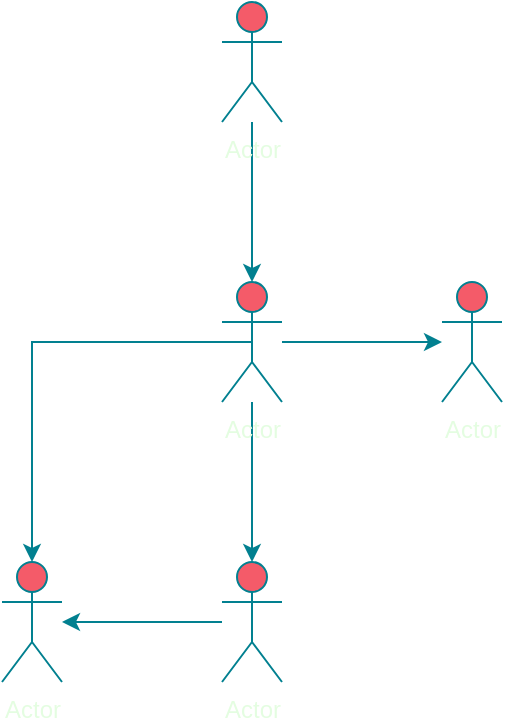 <mxfile version="26.0.5">
  <diagram name="Page-1" id="QWQ9UXCoQ91IYz2-iWc9">
    <mxGraphModel dx="1434" dy="754" grid="1" gridSize="10" guides="1" tooltips="1" connect="1" arrows="1" fold="1" page="1" pageScale="1" pageWidth="850" pageHeight="1100" math="0" shadow="0">
      <root>
        <mxCell id="0" />
        <mxCell id="1" parent="0" />
        <mxCell id="5gEWD4TGvUkW8O1AhhYX-3" value="" style="edgeStyle=orthogonalEdgeStyle;rounded=0;orthogonalLoop=1;jettySize=auto;html=1;labelBackgroundColor=none;strokeColor=#028090;fontColor=default;" edge="1" parent="1" source="5gEWD4TGvUkW8O1AhhYX-1" target="5gEWD4TGvUkW8O1AhhYX-2">
          <mxGeometry relative="1" as="geometry" />
        </mxCell>
        <mxCell id="5gEWD4TGvUkW8O1AhhYX-1" value="Actor" style="shape=umlActor;verticalLabelPosition=bottom;verticalAlign=top;html=1;labelBackgroundColor=none;fillColor=#F45B69;strokeColor=#028090;fontColor=#E4FDE1;" vertex="1" parent="1">
          <mxGeometry x="425" y="200" width="30" height="60" as="geometry" />
        </mxCell>
        <mxCell id="5gEWD4TGvUkW8O1AhhYX-5" value="" style="edgeStyle=orthogonalEdgeStyle;rounded=0;orthogonalLoop=1;jettySize=auto;html=1;labelBackgroundColor=none;strokeColor=#028090;fontColor=default;" edge="1" parent="1" source="5gEWD4TGvUkW8O1AhhYX-2" target="5gEWD4TGvUkW8O1AhhYX-4">
          <mxGeometry relative="1" as="geometry" />
        </mxCell>
        <mxCell id="5gEWD4TGvUkW8O1AhhYX-7" value="" style="edgeStyle=orthogonalEdgeStyle;rounded=0;orthogonalLoop=1;jettySize=auto;html=1;labelBackgroundColor=none;strokeColor=#028090;fontColor=default;" edge="1" parent="1" source="5gEWD4TGvUkW8O1AhhYX-2" target="5gEWD4TGvUkW8O1AhhYX-6">
          <mxGeometry relative="1" as="geometry" />
        </mxCell>
        <mxCell id="5gEWD4TGvUkW8O1AhhYX-8" style="edgeStyle=orthogonalEdgeStyle;rounded=0;orthogonalLoop=1;jettySize=auto;html=1;exitX=0.5;exitY=0.5;exitDx=0;exitDy=0;exitPerimeter=0;entryX=0.5;entryY=0;entryDx=0;entryDy=0;entryPerimeter=0;labelBackgroundColor=none;strokeColor=#028090;fontColor=default;" edge="1" parent="1" source="5gEWD4TGvUkW8O1AhhYX-2" target="5gEWD4TGvUkW8O1AhhYX-9">
          <mxGeometry relative="1" as="geometry">
            <mxPoint x="320" y="480" as="targetPoint" />
          </mxGeometry>
        </mxCell>
        <mxCell id="5gEWD4TGvUkW8O1AhhYX-2" value="Actor" style="shape=umlActor;verticalLabelPosition=bottom;verticalAlign=top;html=1;labelBackgroundColor=none;fillColor=#F45B69;strokeColor=#028090;fontColor=#E4FDE1;" vertex="1" parent="1">
          <mxGeometry x="425" y="340" width="30" height="60" as="geometry" />
        </mxCell>
        <mxCell id="5gEWD4TGvUkW8O1AhhYX-4" value="Actor" style="shape=umlActor;verticalLabelPosition=bottom;verticalAlign=top;html=1;labelBackgroundColor=none;fillColor=#F45B69;strokeColor=#028090;fontColor=#E4FDE1;" vertex="1" parent="1">
          <mxGeometry x="535" y="340" width="30" height="60" as="geometry" />
        </mxCell>
        <mxCell id="5gEWD4TGvUkW8O1AhhYX-10" value="" style="edgeStyle=orthogonalEdgeStyle;rounded=0;orthogonalLoop=1;jettySize=auto;html=1;labelBackgroundColor=none;strokeColor=#028090;fontColor=default;" edge="1" parent="1" source="5gEWD4TGvUkW8O1AhhYX-6" target="5gEWD4TGvUkW8O1AhhYX-9">
          <mxGeometry relative="1" as="geometry" />
        </mxCell>
        <mxCell id="5gEWD4TGvUkW8O1AhhYX-6" value="Actor" style="shape=umlActor;verticalLabelPosition=bottom;verticalAlign=top;html=1;labelBackgroundColor=none;fillColor=#F45B69;strokeColor=#028090;fontColor=#E4FDE1;" vertex="1" parent="1">
          <mxGeometry x="425" y="480" width="30" height="60" as="geometry" />
        </mxCell>
        <mxCell id="5gEWD4TGvUkW8O1AhhYX-9" value="Actor" style="shape=umlActor;verticalLabelPosition=bottom;verticalAlign=top;html=1;labelBackgroundColor=none;fillColor=#F45B69;strokeColor=#028090;fontColor=#E4FDE1;" vertex="1" parent="1">
          <mxGeometry x="315" y="480" width="30" height="60" as="geometry" />
        </mxCell>
      </root>
    </mxGraphModel>
  </diagram>
</mxfile>
